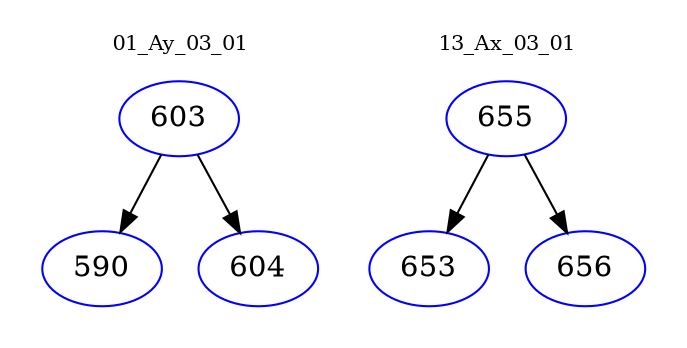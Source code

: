 digraph{
subgraph cluster_0 {
color = white
label = "01_Ay_03_01";
fontsize=10;
T0_603 [label="603", color="blue"]
T0_603 -> T0_590 [color="black"]
T0_590 [label="590", color="blue"]
T0_603 -> T0_604 [color="black"]
T0_604 [label="604", color="blue"]
}
subgraph cluster_1 {
color = white
label = "13_Ax_03_01";
fontsize=10;
T1_655 [label="655", color="blue"]
T1_655 -> T1_653 [color="black"]
T1_653 [label="653", color="blue"]
T1_655 -> T1_656 [color="black"]
T1_656 [label="656", color="blue"]
}
}
